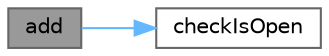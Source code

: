 digraph "add"
{
 // INTERACTIVE_SVG=YES
 // LATEX_PDF_SIZE
  bgcolor="transparent";
  edge [fontname=Helvetica,fontsize=10,labelfontname=Helvetica,labelfontsize=10];
  node [fontname=Helvetica,fontsize=10,shape=box,height=0.2,width=0.4];
  rankdir="LR";
  Node1 [label="add",height=0.2,width=0.4,color="gray40", fillcolor="grey60", style="filled", fontcolor="black",tooltip=" "];
  Node1 -> Node2 [color="steelblue1",style="solid"];
  Node2 [label="checkIsOpen",height=0.2,width=0.4,color="grey40", fillcolor="white", style="filled",URL="$classore_1_1data_1_1_c_s_v_file_report.html#a8e86a3cfdda98b89c6b67a792afa7bda",tooltip=" "];
}
